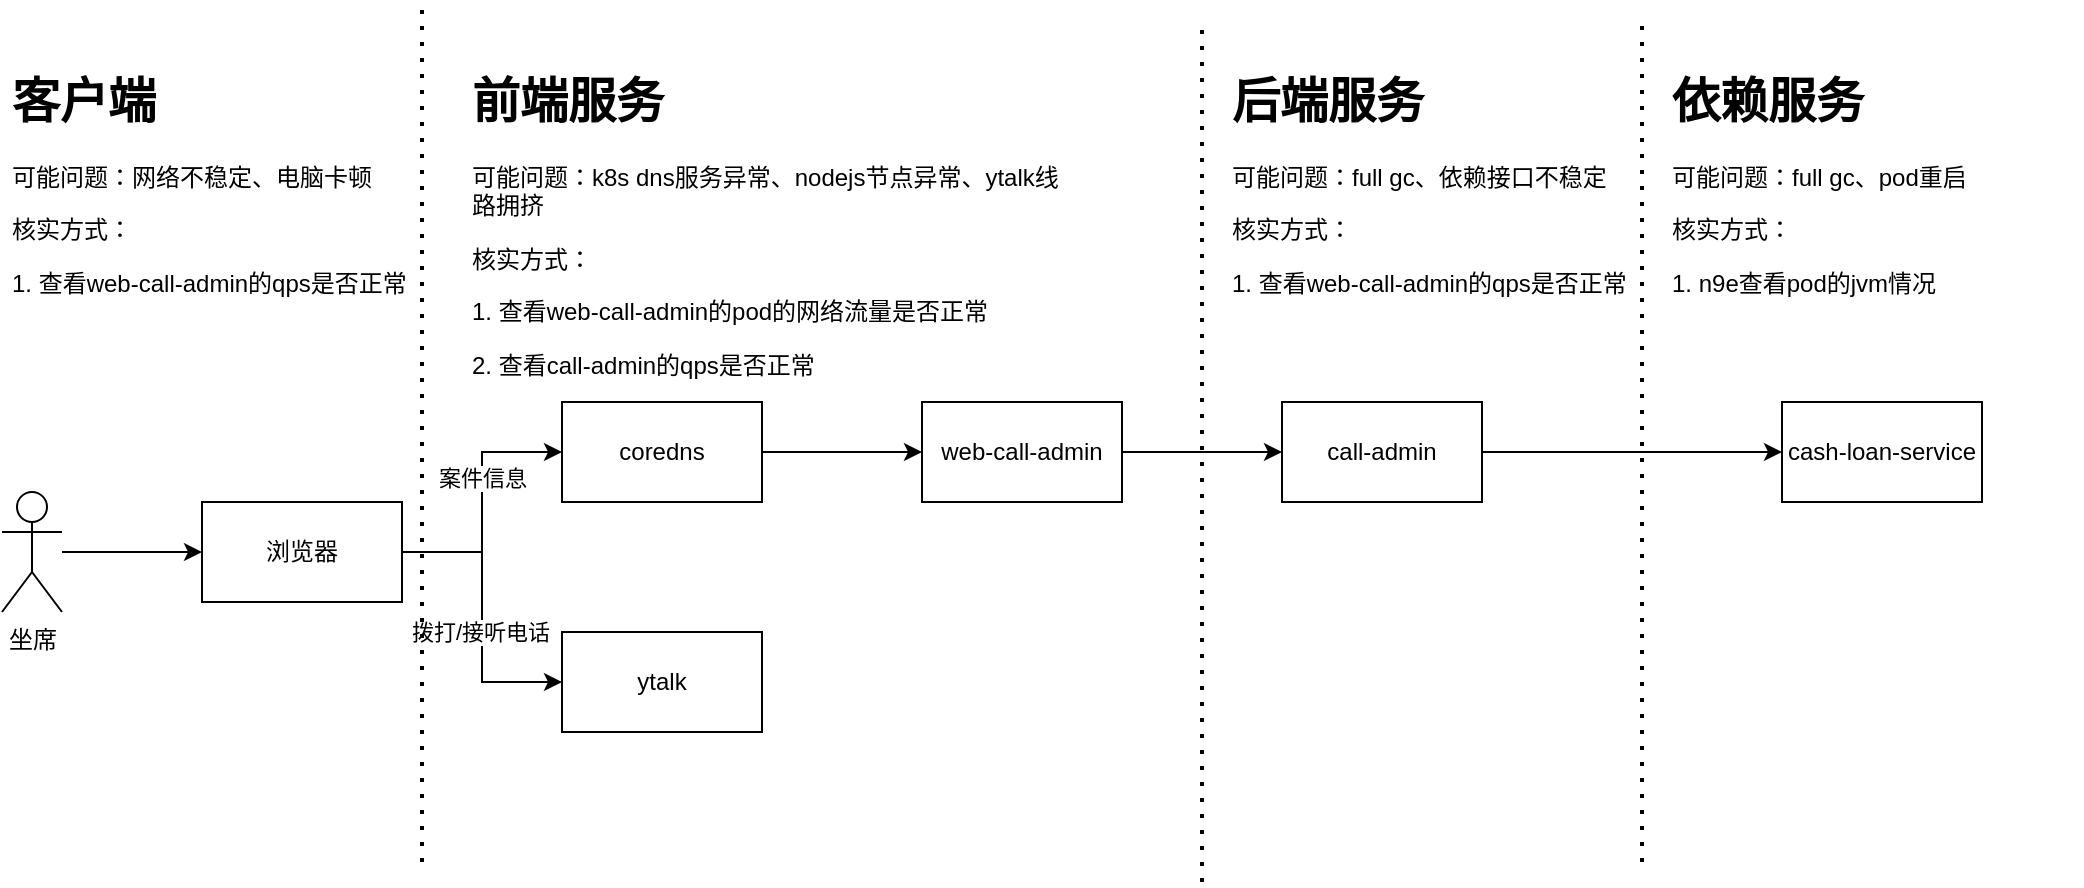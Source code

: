 <mxfile version="23.1.5" type="github">
  <diagram name="核心请求链路" id="FH6OObmb4caP7IBqAaaf">
    <mxGraphModel dx="1674" dy="1955" grid="1" gridSize="10" guides="1" tooltips="1" connect="1" arrows="1" fold="1" page="1" pageScale="1" pageWidth="827" pageHeight="1169" math="0" shadow="0">
      <root>
        <mxCell id="0" />
        <mxCell id="1" parent="0" />
        <mxCell id="-nqlCAgFx9GrrW5U2T4p-7" style="edgeStyle=orthogonalEdgeStyle;rounded=0;orthogonalLoop=1;jettySize=auto;html=1;entryX=0;entryY=0.5;entryDx=0;entryDy=0;" edge="1" parent="1" source="-nqlCAgFx9GrrW5U2T4p-5" target="-nqlCAgFx9GrrW5U2T4p-6">
          <mxGeometry relative="1" as="geometry" />
        </mxCell>
        <mxCell id="-nqlCAgFx9GrrW5U2T4p-5" value="坐席" style="shape=umlActor;verticalLabelPosition=bottom;verticalAlign=top;html=1;outlineConnect=0;" vertex="1" parent="1">
          <mxGeometry x="120" y="135" width="30" height="60" as="geometry" />
        </mxCell>
        <mxCell id="-nqlCAgFx9GrrW5U2T4p-9" value="" style="edgeStyle=orthogonalEdgeStyle;rounded=0;orthogonalLoop=1;jettySize=auto;html=1;" edge="1" parent="1" source="-nqlCAgFx9GrrW5U2T4p-6" target="-nqlCAgFx9GrrW5U2T4p-8">
          <mxGeometry relative="1" as="geometry" />
        </mxCell>
        <mxCell id="-nqlCAgFx9GrrW5U2T4p-22" value="案件信息" style="edgeLabel;html=1;align=center;verticalAlign=middle;resizable=0;points=[];" vertex="1" connectable="0" parent="-nqlCAgFx9GrrW5U2T4p-9">
          <mxGeometry x="0.185" relative="1" as="geometry">
            <mxPoint as="offset" />
          </mxGeometry>
        </mxCell>
        <mxCell id="-nqlCAgFx9GrrW5U2T4p-21" style="edgeStyle=orthogonalEdgeStyle;rounded=0;orthogonalLoop=1;jettySize=auto;html=1;entryX=0;entryY=0.5;entryDx=0;entryDy=0;" edge="1" parent="1" source="-nqlCAgFx9GrrW5U2T4p-6" target="-nqlCAgFx9GrrW5U2T4p-20">
          <mxGeometry relative="1" as="geometry" />
        </mxCell>
        <mxCell id="-nqlCAgFx9GrrW5U2T4p-23" value="拨打/接听电话" style="edgeLabel;html=1;align=center;verticalAlign=middle;resizable=0;points=[];" vertex="1" connectable="0" parent="-nqlCAgFx9GrrW5U2T4p-21">
          <mxGeometry x="-0.09" y="-1" relative="1" as="geometry">
            <mxPoint y="14" as="offset" />
          </mxGeometry>
        </mxCell>
        <mxCell id="-nqlCAgFx9GrrW5U2T4p-6" value="浏览器" style="rounded=0;whiteSpace=wrap;html=1;" vertex="1" parent="1">
          <mxGeometry x="220" y="140" width="100" height="50" as="geometry" />
        </mxCell>
        <mxCell id="-nqlCAgFx9GrrW5U2T4p-11" value="" style="edgeStyle=orthogonalEdgeStyle;rounded=0;orthogonalLoop=1;jettySize=auto;html=1;" edge="1" parent="1" source="-nqlCAgFx9GrrW5U2T4p-8" target="-nqlCAgFx9GrrW5U2T4p-10">
          <mxGeometry relative="1" as="geometry" />
        </mxCell>
        <mxCell id="-nqlCAgFx9GrrW5U2T4p-8" value="coredns" style="rounded=0;whiteSpace=wrap;html=1;" vertex="1" parent="1">
          <mxGeometry x="400" y="90" width="100" height="50" as="geometry" />
        </mxCell>
        <mxCell id="-nqlCAgFx9GrrW5U2T4p-13" value="" style="edgeStyle=orthogonalEdgeStyle;rounded=0;orthogonalLoop=1;jettySize=auto;html=1;" edge="1" parent="1" source="-nqlCAgFx9GrrW5U2T4p-10" target="-nqlCAgFx9GrrW5U2T4p-12">
          <mxGeometry relative="1" as="geometry" />
        </mxCell>
        <mxCell id="-nqlCAgFx9GrrW5U2T4p-10" value="web-call-admin" style="rounded=0;whiteSpace=wrap;html=1;" vertex="1" parent="1">
          <mxGeometry x="580" y="90" width="100" height="50" as="geometry" />
        </mxCell>
        <mxCell id="-nqlCAgFx9GrrW5U2T4p-17" value="" style="edgeStyle=orthogonalEdgeStyle;rounded=0;orthogonalLoop=1;jettySize=auto;html=1;" edge="1" parent="1" source="-nqlCAgFx9GrrW5U2T4p-12" target="-nqlCAgFx9GrrW5U2T4p-16">
          <mxGeometry relative="1" as="geometry" />
        </mxCell>
        <mxCell id="-nqlCAgFx9GrrW5U2T4p-12" value="call-admin" style="rounded=0;whiteSpace=wrap;html=1;" vertex="1" parent="1">
          <mxGeometry x="760" y="90" width="100" height="50" as="geometry" />
        </mxCell>
        <mxCell id="-nqlCAgFx9GrrW5U2T4p-16" value="cash-loan-service" style="rounded=0;whiteSpace=wrap;html=1;" vertex="1" parent="1">
          <mxGeometry x="1010" y="90" width="100" height="50" as="geometry" />
        </mxCell>
        <mxCell id="-nqlCAgFx9GrrW5U2T4p-20" value="ytalk" style="rounded=0;whiteSpace=wrap;html=1;" vertex="1" parent="1">
          <mxGeometry x="400" y="205" width="100" height="50" as="geometry" />
        </mxCell>
        <mxCell id="-nqlCAgFx9GrrW5U2T4p-24" value="" style="endArrow=none;dashed=1;html=1;dashPattern=1 3;strokeWidth=2;rounded=0;" edge="1" parent="1">
          <mxGeometry width="50" height="50" relative="1" as="geometry">
            <mxPoint x="330" y="320" as="sourcePoint" />
            <mxPoint x="330" y="-110" as="targetPoint" />
          </mxGeometry>
        </mxCell>
        <mxCell id="-nqlCAgFx9GrrW5U2T4p-25" value="" style="endArrow=none;dashed=1;html=1;dashPattern=1 3;strokeWidth=2;rounded=0;" edge="1" parent="1">
          <mxGeometry width="50" height="50" relative="1" as="geometry">
            <mxPoint x="720" y="330" as="sourcePoint" />
            <mxPoint x="720" y="-100" as="targetPoint" />
          </mxGeometry>
        </mxCell>
        <mxCell id="-nqlCAgFx9GrrW5U2T4p-26" value="" style="endArrow=none;dashed=1;html=1;dashPattern=1 3;strokeWidth=2;rounded=0;" edge="1" parent="1">
          <mxGeometry width="50" height="50" relative="1" as="geometry">
            <mxPoint x="940" y="320" as="sourcePoint" />
            <mxPoint x="940" y="-100" as="targetPoint" />
          </mxGeometry>
        </mxCell>
        <mxCell id="-nqlCAgFx9GrrW5U2T4p-27" value="&lt;h1&gt;客户端&lt;/h1&gt;&lt;p&gt;可能问题：网络不稳定、电脑卡顿&lt;/p&gt;&lt;p&gt;核实方式：&lt;/p&gt;&lt;p&gt;1. 查看web-call-admin的qps是否正常&lt;/p&gt;" style="text;html=1;spacing=5;spacingTop=-20;whiteSpace=wrap;overflow=hidden;rounded=0;" vertex="1" parent="1">
          <mxGeometry x="120" y="-80" width="210" height="145" as="geometry" />
        </mxCell>
        <mxCell id="-nqlCAgFx9GrrW5U2T4p-28" value="&lt;h1&gt;前端服务&lt;/h1&gt;&lt;p&gt;可能问题：k8s dns服务异常、nodejs节点异常、ytalk线路拥挤&lt;/p&gt;&lt;p&gt;核实方式：&lt;/p&gt;&lt;p&gt;1. 查看web-call-admin的pod的网络流量是否正常&lt;/p&gt;&lt;p&gt;2. 查看call-admin的qps是否正常&lt;/p&gt;" style="text;html=1;spacing=5;spacingTop=-20;whiteSpace=wrap;overflow=hidden;rounded=0;" vertex="1" parent="1">
          <mxGeometry x="350" y="-80" width="310" height="170" as="geometry" />
        </mxCell>
        <mxCell id="-nqlCAgFx9GrrW5U2T4p-29" value="&lt;h1&gt;后端服务&lt;/h1&gt;&lt;p&gt;可能问题：full gc、依赖接口不稳定&lt;/p&gt;&lt;p&gt;核实方式：&lt;/p&gt;&lt;p&gt;1. 查看web-call-admin的qps是否正常&lt;/p&gt;" style="text;html=1;spacing=5;spacingTop=-20;whiteSpace=wrap;overflow=hidden;rounded=0;" vertex="1" parent="1">
          <mxGeometry x="730" y="-80" width="210" height="145" as="geometry" />
        </mxCell>
        <mxCell id="-nqlCAgFx9GrrW5U2T4p-30" value="&lt;h1&gt;依赖服务&lt;/h1&gt;&lt;p&gt;可能问题：full gc、pod重启&lt;/p&gt;&lt;p&gt;核实方式：&lt;/p&gt;&lt;p&gt;1. n9e查看pod的jvm情况&lt;/p&gt;" style="text;html=1;spacing=5;spacingTop=-20;whiteSpace=wrap;overflow=hidden;rounded=0;" vertex="1" parent="1">
          <mxGeometry x="950" y="-80" width="210" height="145" as="geometry" />
        </mxCell>
      </root>
    </mxGraphModel>
  </diagram>
</mxfile>
